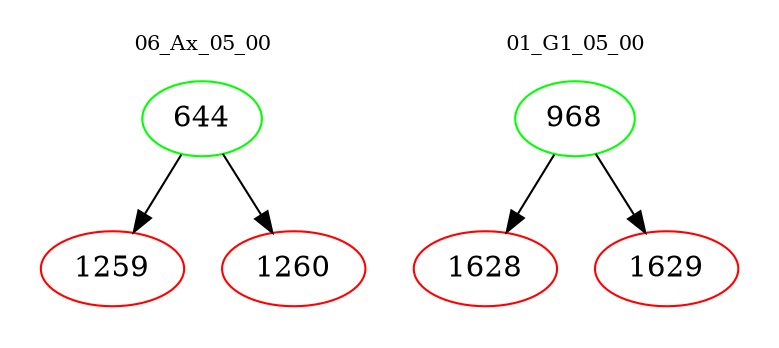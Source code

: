 digraph{
subgraph cluster_0 {
color = white
label = "06_Ax_05_00";
fontsize=10;
T0_644 [label="644", color="green"]
T0_644 -> T0_1259 [color="black"]
T0_1259 [label="1259", color="red"]
T0_644 -> T0_1260 [color="black"]
T0_1260 [label="1260", color="red"]
}
subgraph cluster_1 {
color = white
label = "01_G1_05_00";
fontsize=10;
T1_968 [label="968", color="green"]
T1_968 -> T1_1628 [color="black"]
T1_1628 [label="1628", color="red"]
T1_968 -> T1_1629 [color="black"]
T1_1629 [label="1629", color="red"]
}
}
